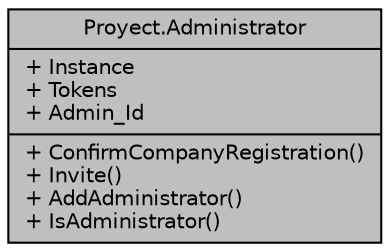 digraph "Proyect.Administrator"
{
 // INTERACTIVE_SVG=YES
 // LATEX_PDF_SIZE
  edge [fontname="Helvetica",fontsize="10",labelfontname="Helvetica",labelfontsize="10"];
  node [fontname="Helvetica",fontsize="10",shape=record];
  Node1 [label="{Proyect.Administrator\n|+ Instance\l+ Tokens\l+ Admin_Id\l|+ ConfirmCompanyRegistration()\l+ Invite()\l+ AddAdministrator()\l+ IsAdministrator()\l}",height=0.2,width=0.4,color="black", fillcolor="grey75", style="filled", fontcolor="black",tooltip="Esta clase administrador invita a los usuarios a registarse. Clase singleton, solo una instancia de a..."];
}
